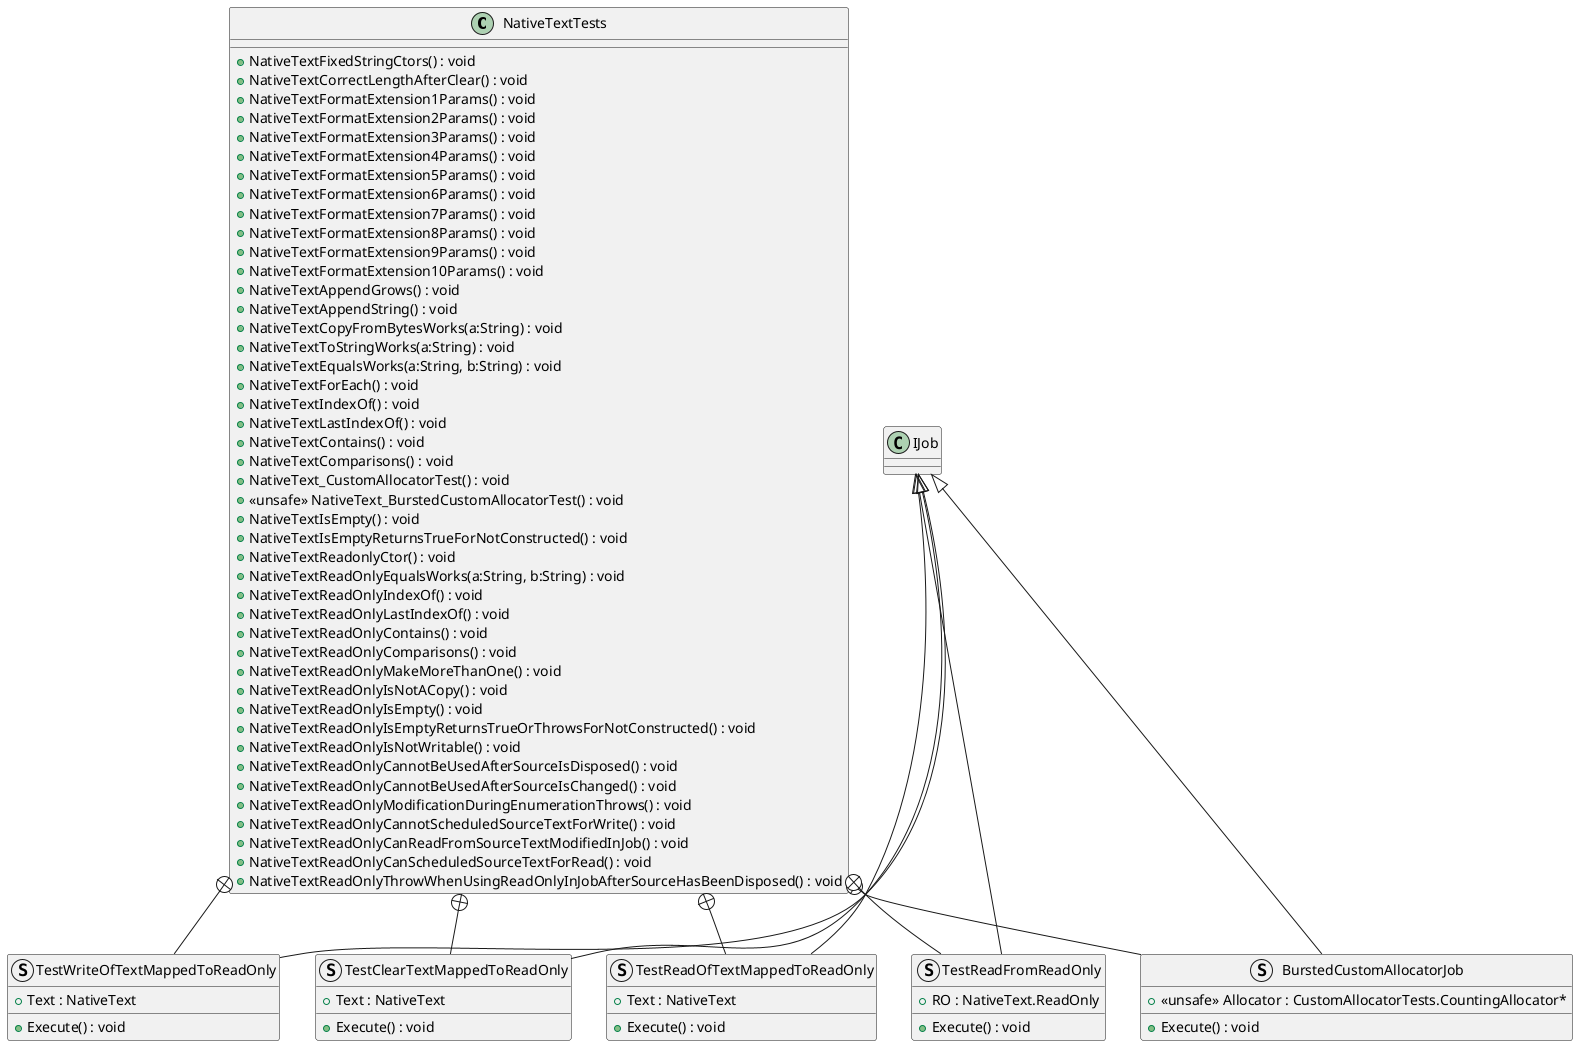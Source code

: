 @startuml
class NativeTextTests {
    + NativeTextFixedStringCtors() : void
    + NativeTextCorrectLengthAfterClear() : void
    + NativeTextFormatExtension1Params() : void
    + NativeTextFormatExtension2Params() : void
    + NativeTextFormatExtension3Params() : void
    + NativeTextFormatExtension4Params() : void
    + NativeTextFormatExtension5Params() : void
    + NativeTextFormatExtension6Params() : void
    + NativeTextFormatExtension7Params() : void
    + NativeTextFormatExtension8Params() : void
    + NativeTextFormatExtension9Params() : void
    + NativeTextFormatExtension10Params() : void
    + NativeTextAppendGrows() : void
    + NativeTextAppendString() : void
    + NativeTextCopyFromBytesWorks(a:String) : void
    + NativeTextToStringWorks(a:String) : void
    + NativeTextEqualsWorks(a:String, b:String) : void
    + NativeTextForEach() : void
    + NativeTextIndexOf() : void
    + NativeTextLastIndexOf() : void
    + NativeTextContains() : void
    + NativeTextComparisons() : void
    + NativeText_CustomAllocatorTest() : void
    + <<unsafe>> NativeText_BurstedCustomAllocatorTest() : void
    + NativeTextIsEmpty() : void
    + NativeTextIsEmptyReturnsTrueForNotConstructed() : void
    + NativeTextReadonlyCtor() : void
    + NativeTextReadOnlyEqualsWorks(a:String, b:String) : void
    + NativeTextReadOnlyIndexOf() : void
    + NativeTextReadOnlyLastIndexOf() : void
    + NativeTextReadOnlyContains() : void
    + NativeTextReadOnlyComparisons() : void
    + NativeTextReadOnlyMakeMoreThanOne() : void
    + NativeTextReadOnlyIsNotACopy() : void
    + NativeTextReadOnlyIsEmpty() : void
    + NativeTextReadOnlyIsEmptyReturnsTrueOrThrowsForNotConstructed() : void
    + NativeTextReadOnlyIsNotWritable() : void
    + NativeTextReadOnlyCannotBeUsedAfterSourceIsDisposed() : void
    + NativeTextReadOnlyCannotBeUsedAfterSourceIsChanged() : void
    + NativeTextReadOnlyModificationDuringEnumerationThrows() : void
    + NativeTextReadOnlyCannotScheduledSourceTextForWrite() : void
    + NativeTextReadOnlyCanReadFromSourceTextModifiedInJob() : void
    + NativeTextReadOnlyCanScheduledSourceTextForRead() : void
    + NativeTextReadOnlyThrowWhenUsingReadOnlyInJobAfterSourceHasBeenDisposed() : void
}
struct BurstedCustomAllocatorJob {
    + <<unsafe>> Allocator : CustomAllocatorTests.CountingAllocator*
    + Execute() : void
}
struct TestWriteOfTextMappedToReadOnly {
    + Text : NativeText
    + Execute() : void
}
struct TestClearTextMappedToReadOnly {
    + Text : NativeText
    + Execute() : void
}
struct TestReadOfTextMappedToReadOnly {
    + Text : NativeText
    + Execute() : void
}
struct TestReadFromReadOnly {
    + RO : NativeText.ReadOnly
    + Execute() : void
}
NativeTextTests +-- BurstedCustomAllocatorJob
IJob <|-- BurstedCustomAllocatorJob
NativeTextTests +-- TestWriteOfTextMappedToReadOnly
IJob <|-- TestWriteOfTextMappedToReadOnly
NativeTextTests +-- TestClearTextMappedToReadOnly
IJob <|-- TestClearTextMappedToReadOnly
NativeTextTests +-- TestReadOfTextMappedToReadOnly
IJob <|-- TestReadOfTextMappedToReadOnly
NativeTextTests +-- TestReadFromReadOnly
IJob <|-- TestReadFromReadOnly
@enduml
